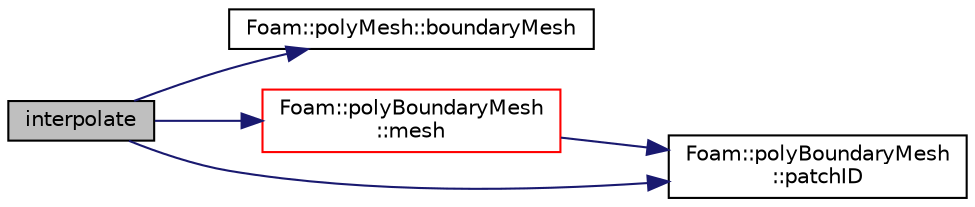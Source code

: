 digraph "interpolate"
{
  bgcolor="transparent";
  edge [fontname="Helvetica",fontsize="10",labelfontname="Helvetica",labelfontsize="10"];
  node [fontname="Helvetica",fontsize="10",shape=record];
  rankdir="LR";
  Node177 [label="interpolate",height=0.2,width=0.4,color="black", fillcolor="grey75", style="filled", fontcolor="black"];
  Node177 -> Node178 [color="midnightblue",fontsize="10",style="solid",fontname="Helvetica"];
  Node178 [label="Foam::polyMesh::boundaryMesh",height=0.2,width=0.4,color="black",URL="$a28565.html#a9f2b68c134340291eda6197f47f25484",tooltip="Return boundary mesh. "];
  Node177 -> Node179 [color="midnightblue",fontsize="10",style="solid",fontname="Helvetica"];
  Node179 [label="Foam::polyBoundaryMesh\l::mesh",height=0.2,width=0.4,color="red",URL="$a28557.html#ae78c91f8ff731c07ccc4351d9fe861ba",tooltip="Return the mesh reference. "];
  Node179 -> Node278 [color="midnightblue",fontsize="10",style="solid",fontname="Helvetica"];
  Node278 [label="Foam::polyBoundaryMesh\l::patchID",height=0.2,width=0.4,color="black",URL="$a28557.html#abd25b8071ecc034dbbf6772347ed9ce1",tooltip="Per boundary face label the patch index. "];
  Node177 -> Node278 [color="midnightblue",fontsize="10",style="solid",fontname="Helvetica"];
}
